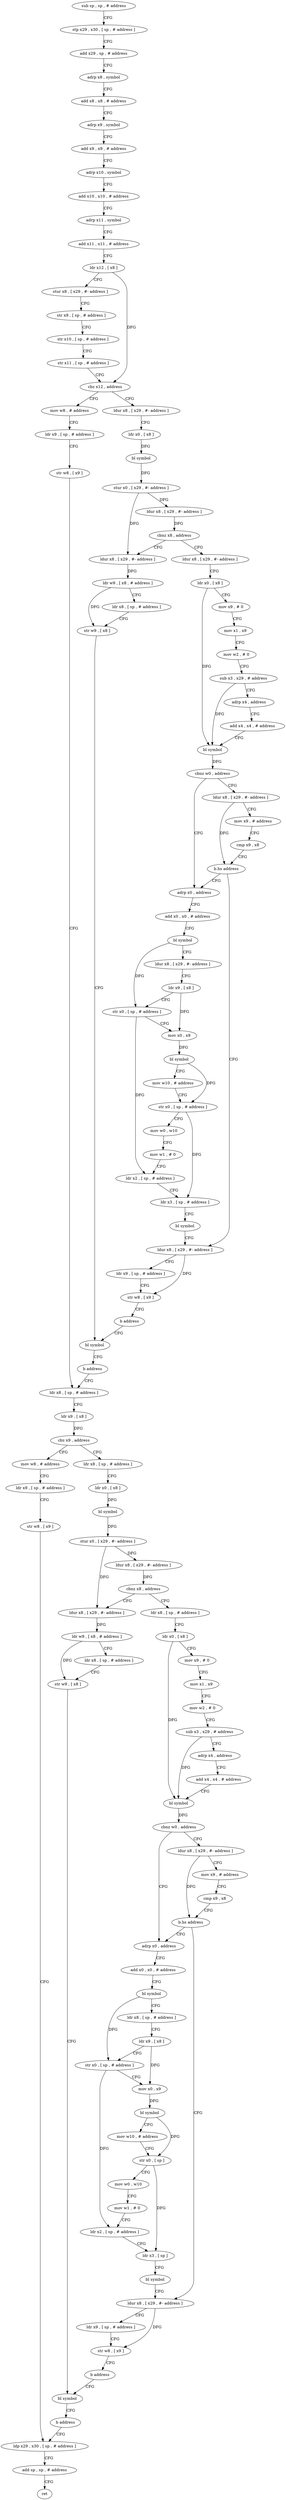 digraph "func" {
"4210732" [label = "sub sp , sp , # address" ]
"4210736" [label = "stp x29 , x30 , [ sp , # address ]" ]
"4210740" [label = "add x29 , sp , # address" ]
"4210744" [label = "adrp x8 , symbol" ]
"4210748" [label = "add x8 , x8 , # address" ]
"4210752" [label = "adrp x9 , symbol" ]
"4210756" [label = "add x9 , x9 , # address" ]
"4210760" [label = "adrp x10 , symbol" ]
"4210764" [label = "add x10 , x10 , # address" ]
"4210768" [label = "adrp x11 , symbol" ]
"4210772" [label = "add x11 , x11 , # address" ]
"4210776" [label = "ldr x12 , [ x8 ]" ]
"4210780" [label = "stur x8 , [ x29 , #- address ]" ]
"4210784" [label = "str x9 , [ sp , # address ]" ]
"4210788" [label = "str x10 , [ sp , # address ]" ]
"4210792" [label = "str x11 , [ sp , # address ]" ]
"4210796" [label = "cbz x12 , address" ]
"4210980" [label = "mov w8 , # address" ]
"4210800" [label = "ldur x8 , [ x29 , #- address ]" ]
"4210984" [label = "ldr x9 , [ sp , # address ]" ]
"4210988" [label = "str w8 , [ x9 ]" ]
"4210992" [label = "ldr x8 , [ sp , # address ]" ]
"4210804" [label = "ldr x0 , [ x8 ]" ]
"4210808" [label = "bl symbol" ]
"4210812" [label = "stur x0 , [ x29 , #- address ]" ]
"4210816" [label = "ldur x8 , [ x29 , #- address ]" ]
"4210820" [label = "cbnz x8 , address" ]
"4210956" [label = "ldur x8 , [ x29 , #- address ]" ]
"4210824" [label = "ldur x8 , [ x29 , #- address ]" ]
"4211184" [label = "mov w8 , # address" ]
"4211188" [label = "ldr x9 , [ sp , # address ]" ]
"4211192" [label = "str w8 , [ x9 ]" ]
"4211196" [label = "ldp x29 , x30 , [ sp , # address ]" ]
"4211004" [label = "ldr x8 , [ sp , # address ]" ]
"4211008" [label = "ldr x0 , [ x8 ]" ]
"4211012" [label = "bl symbol" ]
"4211016" [label = "stur x0 , [ x29 , #- address ]" ]
"4211020" [label = "ldur x8 , [ x29 , #- address ]" ]
"4211024" [label = "cbnz x8 , address" ]
"4211160" [label = "ldur x8 , [ x29 , #- address ]" ]
"4211028" [label = "ldr x8 , [ sp , # address ]" ]
"4210960" [label = "ldr w9 , [ x8 , # address ]" ]
"4210964" [label = "ldr x8 , [ sp , # address ]" ]
"4210968" [label = "str w9 , [ x8 ]" ]
"4210972" [label = "bl symbol" ]
"4210828" [label = "ldr x0 , [ x8 ]" ]
"4210832" [label = "mov x9 , # 0" ]
"4210836" [label = "mov x1 , x9" ]
"4210840" [label = "mov w2 , # 0" ]
"4210844" [label = "sub x3 , x29 , # address" ]
"4210848" [label = "adrp x4 , address" ]
"4210852" [label = "add x4 , x4 , # address" ]
"4210856" [label = "bl symbol" ]
"4210860" [label = "cbnz w0 , address" ]
"4210880" [label = "adrp x0 , address" ]
"4210864" [label = "ldur x8 , [ x29 , #- address ]" ]
"4211164" [label = "ldr w9 , [ x8 , # address ]" ]
"4211168" [label = "ldr x8 , [ sp , # address ]" ]
"4211172" [label = "str w9 , [ x8 ]" ]
"4211176" [label = "bl symbol" ]
"4211032" [label = "ldr x0 , [ x8 ]" ]
"4211036" [label = "mov x9 , # 0" ]
"4211040" [label = "mov x1 , x9" ]
"4211044" [label = "mov w2 , # 0" ]
"4211048" [label = "sub x3 , x29 , # address" ]
"4211052" [label = "adrp x4 , address" ]
"4211056" [label = "add x4 , x4 , # address" ]
"4211060" [label = "bl symbol" ]
"4211064" [label = "cbnz w0 , address" ]
"4211084" [label = "adrp x0 , address" ]
"4211068" [label = "ldur x8 , [ x29 , #- address ]" ]
"4210996" [label = "ldr x9 , [ x8 ]" ]
"4211000" [label = "cbz x9 , address" ]
"4210884" [label = "add x0 , x0 , # address" ]
"4210888" [label = "bl symbol" ]
"4210892" [label = "ldur x8 , [ x29 , #- address ]" ]
"4210896" [label = "ldr x9 , [ x8 ]" ]
"4210900" [label = "str x0 , [ sp , # address ]" ]
"4210904" [label = "mov x0 , x9" ]
"4210908" [label = "bl symbol" ]
"4210912" [label = "mov w10 , # address" ]
"4210916" [label = "str x0 , [ sp , # address ]" ]
"4210920" [label = "mov w0 , w10" ]
"4210924" [label = "mov w1 , # 0" ]
"4210928" [label = "ldr x2 , [ sp , # address ]" ]
"4210932" [label = "ldr x3 , [ sp , # address ]" ]
"4210936" [label = "bl symbol" ]
"4210940" [label = "ldur x8 , [ x29 , #- address ]" ]
"4210868" [label = "mov x9 , # address" ]
"4210872" [label = "cmp x9 , x8" ]
"4210876" [label = "b.hs address" ]
"4211200" [label = "add sp , sp , # address" ]
"4211204" [label = "ret" ]
"4211088" [label = "add x0 , x0 , # address" ]
"4211092" [label = "bl symbol" ]
"4211096" [label = "ldr x8 , [ sp , # address ]" ]
"4211100" [label = "ldr x9 , [ x8 ]" ]
"4211104" [label = "str x0 , [ sp , # address ]" ]
"4211108" [label = "mov x0 , x9" ]
"4211112" [label = "bl symbol" ]
"4211116" [label = "mov w10 , # address" ]
"4211120" [label = "str x0 , [ sp ]" ]
"4211124" [label = "mov w0 , w10" ]
"4211128" [label = "mov w1 , # 0" ]
"4211132" [label = "ldr x2 , [ sp , # address ]" ]
"4211136" [label = "ldr x3 , [ sp ]" ]
"4211140" [label = "bl symbol" ]
"4211144" [label = "ldur x8 , [ x29 , #- address ]" ]
"4211072" [label = "mov x9 , # address" ]
"4211076" [label = "cmp x9 , x8" ]
"4211080" [label = "b.hs address" ]
"4210976" [label = "b address" ]
"4210944" [label = "ldr x9 , [ sp , # address ]" ]
"4210948" [label = "str w8 , [ x9 ]" ]
"4210952" [label = "b address" ]
"4211180" [label = "b address" ]
"4211148" [label = "ldr x9 , [ sp , # address ]" ]
"4211152" [label = "str w8 , [ x9 ]" ]
"4211156" [label = "b address" ]
"4210732" -> "4210736" [ label = "CFG" ]
"4210736" -> "4210740" [ label = "CFG" ]
"4210740" -> "4210744" [ label = "CFG" ]
"4210744" -> "4210748" [ label = "CFG" ]
"4210748" -> "4210752" [ label = "CFG" ]
"4210752" -> "4210756" [ label = "CFG" ]
"4210756" -> "4210760" [ label = "CFG" ]
"4210760" -> "4210764" [ label = "CFG" ]
"4210764" -> "4210768" [ label = "CFG" ]
"4210768" -> "4210772" [ label = "CFG" ]
"4210772" -> "4210776" [ label = "CFG" ]
"4210776" -> "4210780" [ label = "CFG" ]
"4210776" -> "4210796" [ label = "DFG" ]
"4210780" -> "4210784" [ label = "CFG" ]
"4210784" -> "4210788" [ label = "CFG" ]
"4210788" -> "4210792" [ label = "CFG" ]
"4210792" -> "4210796" [ label = "CFG" ]
"4210796" -> "4210980" [ label = "CFG" ]
"4210796" -> "4210800" [ label = "CFG" ]
"4210980" -> "4210984" [ label = "CFG" ]
"4210800" -> "4210804" [ label = "CFG" ]
"4210984" -> "4210988" [ label = "CFG" ]
"4210988" -> "4210992" [ label = "CFG" ]
"4210992" -> "4210996" [ label = "CFG" ]
"4210804" -> "4210808" [ label = "DFG" ]
"4210808" -> "4210812" [ label = "DFG" ]
"4210812" -> "4210816" [ label = "DFG" ]
"4210812" -> "4210956" [ label = "DFG" ]
"4210816" -> "4210820" [ label = "DFG" ]
"4210820" -> "4210956" [ label = "CFG" ]
"4210820" -> "4210824" [ label = "CFG" ]
"4210956" -> "4210960" [ label = "DFG" ]
"4210824" -> "4210828" [ label = "CFG" ]
"4211184" -> "4211188" [ label = "CFG" ]
"4211188" -> "4211192" [ label = "CFG" ]
"4211192" -> "4211196" [ label = "CFG" ]
"4211196" -> "4211200" [ label = "CFG" ]
"4211004" -> "4211008" [ label = "CFG" ]
"4211008" -> "4211012" [ label = "DFG" ]
"4211012" -> "4211016" [ label = "DFG" ]
"4211016" -> "4211020" [ label = "DFG" ]
"4211016" -> "4211160" [ label = "DFG" ]
"4211020" -> "4211024" [ label = "DFG" ]
"4211024" -> "4211160" [ label = "CFG" ]
"4211024" -> "4211028" [ label = "CFG" ]
"4211160" -> "4211164" [ label = "DFG" ]
"4211028" -> "4211032" [ label = "CFG" ]
"4210960" -> "4210964" [ label = "CFG" ]
"4210960" -> "4210968" [ label = "DFG" ]
"4210964" -> "4210968" [ label = "CFG" ]
"4210968" -> "4210972" [ label = "CFG" ]
"4210972" -> "4210976" [ label = "CFG" ]
"4210828" -> "4210832" [ label = "CFG" ]
"4210828" -> "4210856" [ label = "DFG" ]
"4210832" -> "4210836" [ label = "CFG" ]
"4210836" -> "4210840" [ label = "CFG" ]
"4210840" -> "4210844" [ label = "CFG" ]
"4210844" -> "4210848" [ label = "CFG" ]
"4210844" -> "4210856" [ label = "DFG" ]
"4210848" -> "4210852" [ label = "CFG" ]
"4210852" -> "4210856" [ label = "CFG" ]
"4210856" -> "4210860" [ label = "DFG" ]
"4210860" -> "4210880" [ label = "CFG" ]
"4210860" -> "4210864" [ label = "CFG" ]
"4210880" -> "4210884" [ label = "CFG" ]
"4210864" -> "4210868" [ label = "CFG" ]
"4210864" -> "4210876" [ label = "DFG" ]
"4211164" -> "4211168" [ label = "CFG" ]
"4211164" -> "4211172" [ label = "DFG" ]
"4211168" -> "4211172" [ label = "CFG" ]
"4211172" -> "4211176" [ label = "CFG" ]
"4211176" -> "4211180" [ label = "CFG" ]
"4211032" -> "4211036" [ label = "CFG" ]
"4211032" -> "4211060" [ label = "DFG" ]
"4211036" -> "4211040" [ label = "CFG" ]
"4211040" -> "4211044" [ label = "CFG" ]
"4211044" -> "4211048" [ label = "CFG" ]
"4211048" -> "4211052" [ label = "CFG" ]
"4211048" -> "4211060" [ label = "DFG" ]
"4211052" -> "4211056" [ label = "CFG" ]
"4211056" -> "4211060" [ label = "CFG" ]
"4211060" -> "4211064" [ label = "DFG" ]
"4211064" -> "4211084" [ label = "CFG" ]
"4211064" -> "4211068" [ label = "CFG" ]
"4211084" -> "4211088" [ label = "CFG" ]
"4211068" -> "4211072" [ label = "CFG" ]
"4211068" -> "4211080" [ label = "DFG" ]
"4210996" -> "4211000" [ label = "DFG" ]
"4211000" -> "4211184" [ label = "CFG" ]
"4211000" -> "4211004" [ label = "CFG" ]
"4210884" -> "4210888" [ label = "CFG" ]
"4210888" -> "4210892" [ label = "CFG" ]
"4210888" -> "4210900" [ label = "DFG" ]
"4210892" -> "4210896" [ label = "CFG" ]
"4210896" -> "4210900" [ label = "CFG" ]
"4210896" -> "4210904" [ label = "DFG" ]
"4210900" -> "4210904" [ label = "CFG" ]
"4210900" -> "4210928" [ label = "DFG" ]
"4210904" -> "4210908" [ label = "DFG" ]
"4210908" -> "4210912" [ label = "CFG" ]
"4210908" -> "4210916" [ label = "DFG" ]
"4210912" -> "4210916" [ label = "CFG" ]
"4210916" -> "4210920" [ label = "CFG" ]
"4210916" -> "4210932" [ label = "DFG" ]
"4210920" -> "4210924" [ label = "CFG" ]
"4210924" -> "4210928" [ label = "CFG" ]
"4210928" -> "4210932" [ label = "CFG" ]
"4210932" -> "4210936" [ label = "CFG" ]
"4210936" -> "4210940" [ label = "CFG" ]
"4210940" -> "4210944" [ label = "CFG" ]
"4210940" -> "4210948" [ label = "DFG" ]
"4210868" -> "4210872" [ label = "CFG" ]
"4210872" -> "4210876" [ label = "CFG" ]
"4210876" -> "4210940" [ label = "CFG" ]
"4210876" -> "4210880" [ label = "CFG" ]
"4211200" -> "4211204" [ label = "CFG" ]
"4211088" -> "4211092" [ label = "CFG" ]
"4211092" -> "4211096" [ label = "CFG" ]
"4211092" -> "4211104" [ label = "DFG" ]
"4211096" -> "4211100" [ label = "CFG" ]
"4211100" -> "4211104" [ label = "CFG" ]
"4211100" -> "4211108" [ label = "DFG" ]
"4211104" -> "4211108" [ label = "CFG" ]
"4211104" -> "4211132" [ label = "DFG" ]
"4211108" -> "4211112" [ label = "DFG" ]
"4211112" -> "4211116" [ label = "CFG" ]
"4211112" -> "4211120" [ label = "DFG" ]
"4211116" -> "4211120" [ label = "CFG" ]
"4211120" -> "4211124" [ label = "CFG" ]
"4211120" -> "4211136" [ label = "DFG" ]
"4211124" -> "4211128" [ label = "CFG" ]
"4211128" -> "4211132" [ label = "CFG" ]
"4211132" -> "4211136" [ label = "CFG" ]
"4211136" -> "4211140" [ label = "CFG" ]
"4211140" -> "4211144" [ label = "CFG" ]
"4211144" -> "4211148" [ label = "CFG" ]
"4211144" -> "4211152" [ label = "DFG" ]
"4211072" -> "4211076" [ label = "CFG" ]
"4211076" -> "4211080" [ label = "CFG" ]
"4211080" -> "4211144" [ label = "CFG" ]
"4211080" -> "4211084" [ label = "CFG" ]
"4210976" -> "4210992" [ label = "CFG" ]
"4210944" -> "4210948" [ label = "CFG" ]
"4210948" -> "4210952" [ label = "CFG" ]
"4210952" -> "4210972" [ label = "CFG" ]
"4211180" -> "4211196" [ label = "CFG" ]
"4211148" -> "4211152" [ label = "CFG" ]
"4211152" -> "4211156" [ label = "CFG" ]
"4211156" -> "4211176" [ label = "CFG" ]
}
